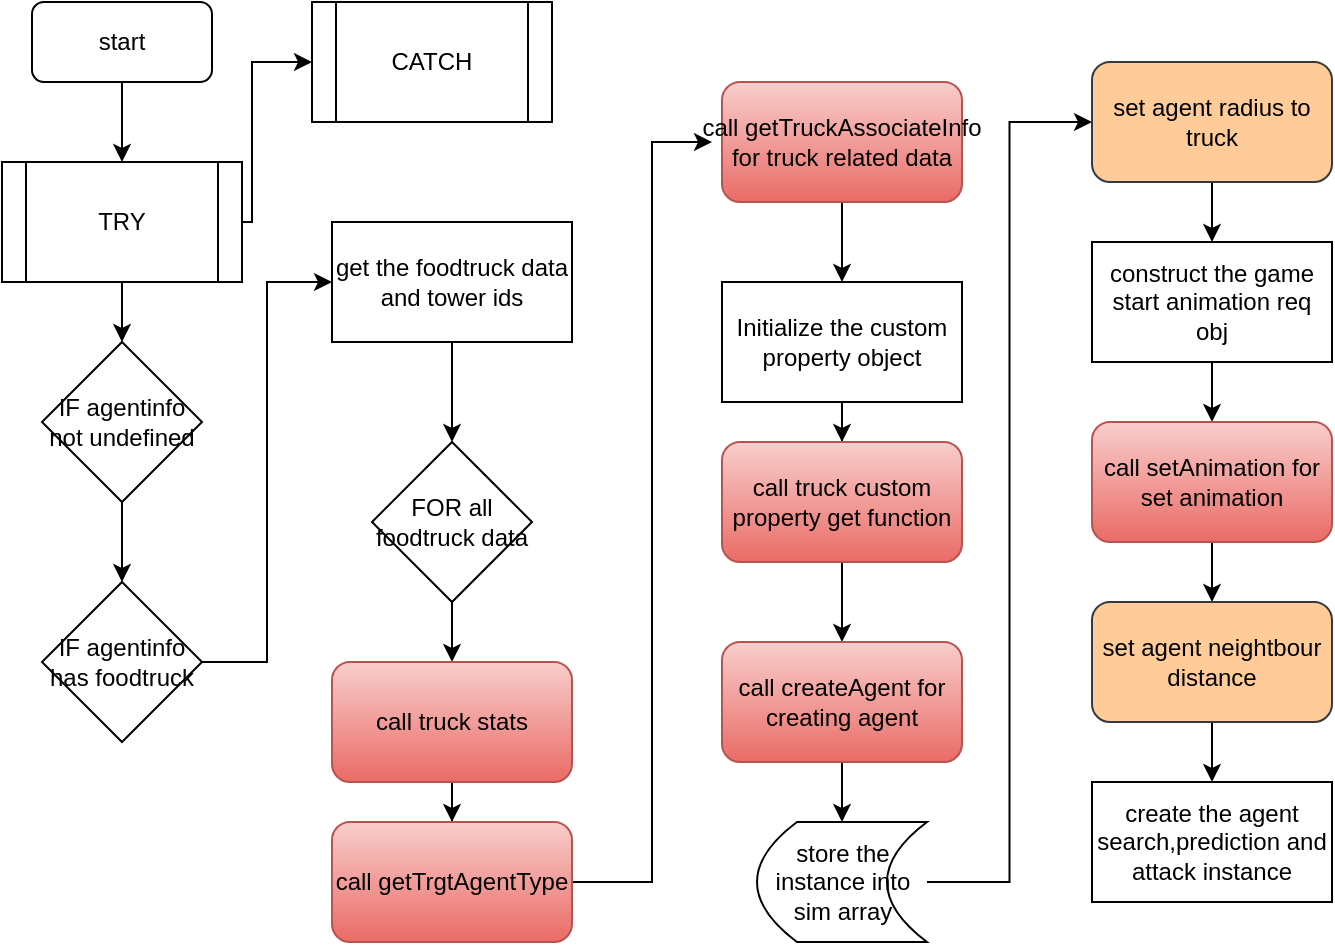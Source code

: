 <mxfile version="17.4.6" type="github">
  <diagram id="CrkfeKe50mWL2yHPkhIW" name="Page-1">
    <mxGraphModel dx="1038" dy="579" grid="1" gridSize="10" guides="1" tooltips="1" connect="1" arrows="1" fold="1" page="1" pageScale="1" pageWidth="850" pageHeight="1100" math="0" shadow="0">
      <root>
        <mxCell id="0" />
        <mxCell id="1" parent="0" />
        <mxCell id="wT07hZxbpVdA6speAoGU-4" value="" style="edgeStyle=orthogonalEdgeStyle;rounded=0;orthogonalLoop=1;jettySize=auto;html=1;" edge="1" parent="1" source="wT07hZxbpVdA6speAoGU-1" target="wT07hZxbpVdA6speAoGU-2">
          <mxGeometry relative="1" as="geometry" />
        </mxCell>
        <mxCell id="wT07hZxbpVdA6speAoGU-1" value="start" style="rounded=1;whiteSpace=wrap;html=1;" vertex="1" parent="1">
          <mxGeometry x="80" y="10" width="90" height="40" as="geometry" />
        </mxCell>
        <mxCell id="wT07hZxbpVdA6speAoGU-6" value="" style="edgeStyle=orthogonalEdgeStyle;rounded=0;orthogonalLoop=1;jettySize=auto;html=1;" edge="1" parent="1" source="wT07hZxbpVdA6speAoGU-2" target="wT07hZxbpVdA6speAoGU-5">
          <mxGeometry relative="1" as="geometry">
            <Array as="points">
              <mxPoint x="190" y="120" />
              <mxPoint x="190" y="40" />
            </Array>
          </mxGeometry>
        </mxCell>
        <mxCell id="wT07hZxbpVdA6speAoGU-8" value="" style="edgeStyle=orthogonalEdgeStyle;rounded=0;orthogonalLoop=1;jettySize=auto;html=1;" edge="1" parent="1" source="wT07hZxbpVdA6speAoGU-2" target="wT07hZxbpVdA6speAoGU-7">
          <mxGeometry relative="1" as="geometry" />
        </mxCell>
        <mxCell id="wT07hZxbpVdA6speAoGU-2" value="TRY" style="shape=process;whiteSpace=wrap;html=1;backgroundOutline=1;" vertex="1" parent="1">
          <mxGeometry x="65" y="90" width="120" height="60" as="geometry" />
        </mxCell>
        <mxCell id="wT07hZxbpVdA6speAoGU-5" value="CATCH" style="shape=process;whiteSpace=wrap;html=1;backgroundOutline=1;" vertex="1" parent="1">
          <mxGeometry x="220" y="10" width="120" height="60" as="geometry" />
        </mxCell>
        <mxCell id="wT07hZxbpVdA6speAoGU-10" value="" style="edgeStyle=orthogonalEdgeStyle;rounded=0;orthogonalLoop=1;jettySize=auto;html=1;" edge="1" parent="1" source="wT07hZxbpVdA6speAoGU-7" target="wT07hZxbpVdA6speAoGU-9">
          <mxGeometry relative="1" as="geometry" />
        </mxCell>
        <mxCell id="wT07hZxbpVdA6speAoGU-7" value="IF agentinfo not undefined" style="rhombus;whiteSpace=wrap;html=1;" vertex="1" parent="1">
          <mxGeometry x="85" y="180" width="80" height="80" as="geometry" />
        </mxCell>
        <mxCell id="wT07hZxbpVdA6speAoGU-13" style="edgeStyle=orthogonalEdgeStyle;rounded=0;orthogonalLoop=1;jettySize=auto;html=1;entryX=0;entryY=0.5;entryDx=0;entryDy=0;" edge="1" parent="1" source="wT07hZxbpVdA6speAoGU-9" target="wT07hZxbpVdA6speAoGU-12">
          <mxGeometry relative="1" as="geometry" />
        </mxCell>
        <mxCell id="wT07hZxbpVdA6speAoGU-9" value="IF agentinfo has foodtruck" style="rhombus;whiteSpace=wrap;html=1;" vertex="1" parent="1">
          <mxGeometry x="85" y="300" width="80" height="80" as="geometry" />
        </mxCell>
        <mxCell id="wT07hZxbpVdA6speAoGU-15" value="" style="edgeStyle=orthogonalEdgeStyle;rounded=0;orthogonalLoop=1;jettySize=auto;html=1;" edge="1" parent="1" source="wT07hZxbpVdA6speAoGU-12" target="wT07hZxbpVdA6speAoGU-14">
          <mxGeometry relative="1" as="geometry" />
        </mxCell>
        <mxCell id="wT07hZxbpVdA6speAoGU-12" value="get the foodtruck data and tower ids" style="rounded=0;whiteSpace=wrap;html=1;" vertex="1" parent="1">
          <mxGeometry x="230" y="120" width="120" height="60" as="geometry" />
        </mxCell>
        <mxCell id="wT07hZxbpVdA6speAoGU-17" value="" style="edgeStyle=orthogonalEdgeStyle;rounded=0;orthogonalLoop=1;jettySize=auto;html=1;" edge="1" parent="1" source="wT07hZxbpVdA6speAoGU-14" target="wT07hZxbpVdA6speAoGU-16">
          <mxGeometry relative="1" as="geometry" />
        </mxCell>
        <mxCell id="wT07hZxbpVdA6speAoGU-14" value="FOR all foodtruck data" style="rhombus;whiteSpace=wrap;html=1;rounded=0;" vertex="1" parent="1">
          <mxGeometry x="250" y="230" width="80" height="80" as="geometry" />
        </mxCell>
        <mxCell id="wT07hZxbpVdA6speAoGU-19" value="" style="edgeStyle=orthogonalEdgeStyle;rounded=0;orthogonalLoop=1;jettySize=auto;html=1;" edge="1" parent="1" source="wT07hZxbpVdA6speAoGU-16" target="wT07hZxbpVdA6speAoGU-18">
          <mxGeometry relative="1" as="geometry" />
        </mxCell>
        <mxCell id="wT07hZxbpVdA6speAoGU-16" value="call truck stats" style="rounded=1;whiteSpace=wrap;html=1;fillColor=#f8cecc;gradientColor=#ea6b66;strokeColor=#b85450;" vertex="1" parent="1">
          <mxGeometry x="230" y="340" width="120" height="60" as="geometry" />
        </mxCell>
        <mxCell id="wT07hZxbpVdA6speAoGU-21" style="edgeStyle=orthogonalEdgeStyle;rounded=0;orthogonalLoop=1;jettySize=auto;html=1;" edge="1" parent="1" source="wT07hZxbpVdA6speAoGU-18">
          <mxGeometry relative="1" as="geometry">
            <mxPoint x="420" y="80" as="targetPoint" />
            <Array as="points">
              <mxPoint x="390" y="450" />
              <mxPoint x="390" y="80" />
            </Array>
          </mxGeometry>
        </mxCell>
        <mxCell id="wT07hZxbpVdA6speAoGU-18" value="call&amp;nbsp;getTrgtAgentType" style="rounded=1;whiteSpace=wrap;html=1;fillColor=#f8cecc;gradientColor=#ea6b66;strokeColor=#b85450;" vertex="1" parent="1">
          <mxGeometry x="230" y="420" width="120" height="60" as="geometry" />
        </mxCell>
        <mxCell id="wT07hZxbpVdA6speAoGU-23" value="" style="edgeStyle=orthogonalEdgeStyle;rounded=0;orthogonalLoop=1;jettySize=auto;html=1;" edge="1" parent="1" source="wT07hZxbpVdA6speAoGU-20" target="wT07hZxbpVdA6speAoGU-22">
          <mxGeometry relative="1" as="geometry" />
        </mxCell>
        <mxCell id="wT07hZxbpVdA6speAoGU-20" value="call&amp;nbsp;getTruckAssociateInfo for truck related data" style="rounded=1;whiteSpace=wrap;html=1;fillColor=#f8cecc;gradientColor=#ea6b66;strokeColor=#b85450;" vertex="1" parent="1">
          <mxGeometry x="425" y="50" width="120" height="60" as="geometry" />
        </mxCell>
        <mxCell id="wT07hZxbpVdA6speAoGU-25" value="" style="edgeStyle=orthogonalEdgeStyle;rounded=0;orthogonalLoop=1;jettySize=auto;html=1;" edge="1" parent="1" source="wT07hZxbpVdA6speAoGU-22" target="wT07hZxbpVdA6speAoGU-24">
          <mxGeometry relative="1" as="geometry" />
        </mxCell>
        <mxCell id="wT07hZxbpVdA6speAoGU-22" value="Initialize the custom property object" style="rounded=0;whiteSpace=wrap;html=1;" vertex="1" parent="1">
          <mxGeometry x="425" y="150" width="120" height="60" as="geometry" />
        </mxCell>
        <mxCell id="wT07hZxbpVdA6speAoGU-28" value="" style="edgeStyle=orthogonalEdgeStyle;rounded=0;orthogonalLoop=1;jettySize=auto;html=1;" edge="1" parent="1" source="wT07hZxbpVdA6speAoGU-24" target="wT07hZxbpVdA6speAoGU-27">
          <mxGeometry relative="1" as="geometry" />
        </mxCell>
        <mxCell id="wT07hZxbpVdA6speAoGU-24" value="call truck custom property get function" style="rounded=1;whiteSpace=wrap;html=1;fillColor=#f8cecc;gradientColor=#ea6b66;strokeColor=#b85450;" vertex="1" parent="1">
          <mxGeometry x="425" y="230" width="120" height="60" as="geometry" />
        </mxCell>
        <mxCell id="wT07hZxbpVdA6speAoGU-30" value="" style="edgeStyle=orthogonalEdgeStyle;rounded=0;orthogonalLoop=1;jettySize=auto;html=1;" edge="1" parent="1" source="wT07hZxbpVdA6speAoGU-27" target="wT07hZxbpVdA6speAoGU-29">
          <mxGeometry relative="1" as="geometry" />
        </mxCell>
        <mxCell id="wT07hZxbpVdA6speAoGU-27" value="call&amp;nbsp;createAgent for creating agent" style="rounded=1;whiteSpace=wrap;html=1;fillColor=#f8cecc;gradientColor=#ea6b66;strokeColor=#b85450;" vertex="1" parent="1">
          <mxGeometry x="425" y="330" width="120" height="60" as="geometry" />
        </mxCell>
        <mxCell id="wT07hZxbpVdA6speAoGU-34" style="edgeStyle=orthogonalEdgeStyle;rounded=0;orthogonalLoop=1;jettySize=auto;html=1;entryX=0;entryY=0.5;entryDx=0;entryDy=0;" edge="1" parent="1" source="wT07hZxbpVdA6speAoGU-29" target="wT07hZxbpVdA6speAoGU-35">
          <mxGeometry relative="1" as="geometry">
            <mxPoint x="610" y="80" as="targetPoint" />
          </mxGeometry>
        </mxCell>
        <mxCell id="wT07hZxbpVdA6speAoGU-29" value="store the instance into sim array" style="shape=dataStorage;whiteSpace=wrap;html=1;fixedSize=1;" vertex="1" parent="1">
          <mxGeometry x="442.5" y="420" width="85" height="60" as="geometry" />
        </mxCell>
        <mxCell id="wT07hZxbpVdA6speAoGU-37" value="" style="edgeStyle=orthogonalEdgeStyle;rounded=0;orthogonalLoop=1;jettySize=auto;html=1;" edge="1" parent="1" source="wT07hZxbpVdA6speAoGU-35" target="wT07hZxbpVdA6speAoGU-36">
          <mxGeometry relative="1" as="geometry" />
        </mxCell>
        <mxCell id="wT07hZxbpVdA6speAoGU-35" value="set agent radius to truck" style="rounded=1;whiteSpace=wrap;html=1;fillColor=#ffcc99;strokeColor=#36393d;" vertex="1" parent="1">
          <mxGeometry x="610" y="40" width="120" height="60" as="geometry" />
        </mxCell>
        <mxCell id="wT07hZxbpVdA6speAoGU-40" value="" style="edgeStyle=orthogonalEdgeStyle;rounded=0;orthogonalLoop=1;jettySize=auto;html=1;" edge="1" parent="1" source="wT07hZxbpVdA6speAoGU-36" target="wT07hZxbpVdA6speAoGU-39">
          <mxGeometry relative="1" as="geometry" />
        </mxCell>
        <mxCell id="wT07hZxbpVdA6speAoGU-36" value="construct the game start animation req obj" style="rounded=0;whiteSpace=wrap;html=1;" vertex="1" parent="1">
          <mxGeometry x="610" y="130" width="120" height="60" as="geometry" />
        </mxCell>
        <mxCell id="wT07hZxbpVdA6speAoGU-42" value="" style="edgeStyle=orthogonalEdgeStyle;rounded=0;orthogonalLoop=1;jettySize=auto;html=1;" edge="1" parent="1" source="wT07hZxbpVdA6speAoGU-39" target="wT07hZxbpVdA6speAoGU-41">
          <mxGeometry relative="1" as="geometry" />
        </mxCell>
        <mxCell id="wT07hZxbpVdA6speAoGU-39" value="call&amp;nbsp;setAnimation for set animation" style="rounded=1;whiteSpace=wrap;html=1;fillColor=#f8cecc;gradientColor=#ea6b66;strokeColor=#b85450;" vertex="1" parent="1">
          <mxGeometry x="610" y="220" width="120" height="60" as="geometry" />
        </mxCell>
        <mxCell id="wT07hZxbpVdA6speAoGU-44" value="" style="edgeStyle=orthogonalEdgeStyle;rounded=0;orthogonalLoop=1;jettySize=auto;html=1;" edge="1" parent="1" source="wT07hZxbpVdA6speAoGU-41" target="wT07hZxbpVdA6speAoGU-43">
          <mxGeometry relative="1" as="geometry" />
        </mxCell>
        <mxCell id="wT07hZxbpVdA6speAoGU-41" value="set agent neightbour distance" style="rounded=1;whiteSpace=wrap;html=1;fillColor=#ffcc99;strokeColor=#36393d;" vertex="1" parent="1">
          <mxGeometry x="610" y="310" width="120" height="60" as="geometry" />
        </mxCell>
        <mxCell id="wT07hZxbpVdA6speAoGU-43" value="create the agent search,prediction and attack instance" style="rounded=0;whiteSpace=wrap;html=1;" vertex="1" parent="1">
          <mxGeometry x="610" y="400" width="120" height="60" as="geometry" />
        </mxCell>
      </root>
    </mxGraphModel>
  </diagram>
</mxfile>

